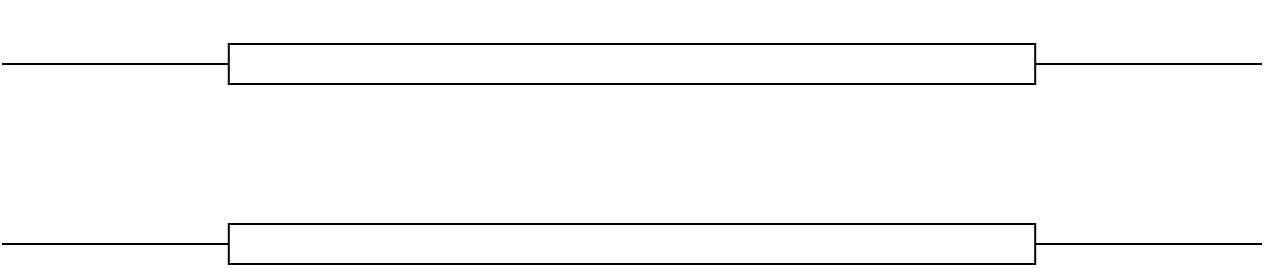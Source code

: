 <mxfile version="26.0.14">
  <diagram name="Página-1" id="1xIRyRh4iRE5aBQNl5tr">
    <mxGraphModel grid="1" page="1" gridSize="10" guides="1" tooltips="1" connect="1" arrows="1" fold="1" pageScale="1" pageWidth="827" pageHeight="1169" math="0" shadow="0">
      <root>
        <mxCell id="0" />
        <mxCell id="1" parent="0" />
        <mxCell id="ZQA3wwWxL-3Idx1iSvBM-1" value="&lt;span style=&quot;white-space: pre;&quot;&gt;&#x9;&lt;/span&gt;" style="pointerEvents=1;verticalLabelPosition=bottom;shadow=0;dashed=0;align=center;html=1;verticalAlign=top;shape=mxgraph.electrical.resistors.resistor_1;rotation=-180;" vertex="1" parent="1">
          <mxGeometry x="80" y="20" width="630" height="20" as="geometry" />
        </mxCell>
        <mxCell id="0c4MMRVo6ebKNM2KkpUw-1" value="&lt;span style=&quot;white-space: pre;&quot;&gt;&#x9;&lt;/span&gt;" style="pointerEvents=1;verticalLabelPosition=bottom;shadow=0;dashed=0;align=center;html=1;verticalAlign=top;shape=mxgraph.electrical.resistors.resistor_1;rotation=-180;" vertex="1" parent="1">
          <mxGeometry x="80" y="110" width="630" height="20" as="geometry" />
        </mxCell>
      </root>
    </mxGraphModel>
  </diagram>
</mxfile>
